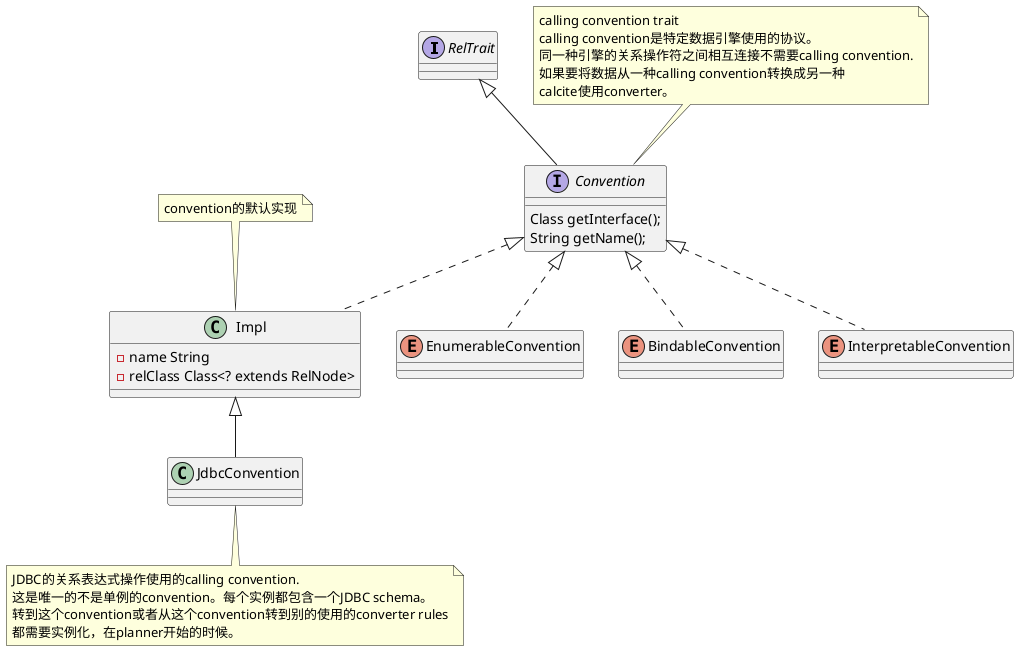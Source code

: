 @startuml

interface RelTrait {
}

interface Convention extends RelTrait {
    Class getInterface();
    String getName();
}

note top of Convention
    calling convention trait
    calling convention是特定数据引擎使用的协议。
    同一种引擎的关系操作符之间相互连接不需要calling convention.
    如果要将数据从一种calling convention转换成另一种
    calcite使用converter。
end note

class Impl implements Convention {
    - name String
    - relClass Class<? extends RelNode>
}

note top of Impl
    convention的默认实现
end note

class JdbcConvention extends Impl {

}

note bottom of JdbcConvention
    JDBC的关系表达式操作使用的calling convention.
    这是唯一的不是单例的convention。每个实例都包含一个JDBC schema。
    转到这个convention或者从这个convention转到别的使用的converter rules
    都需要实例化，在planner开始的时候。
end note

enum EnumerableConvention implements Convention
enum BindableConvention implements Convention
enum InterpretableConvention implements Convention
@enduml
